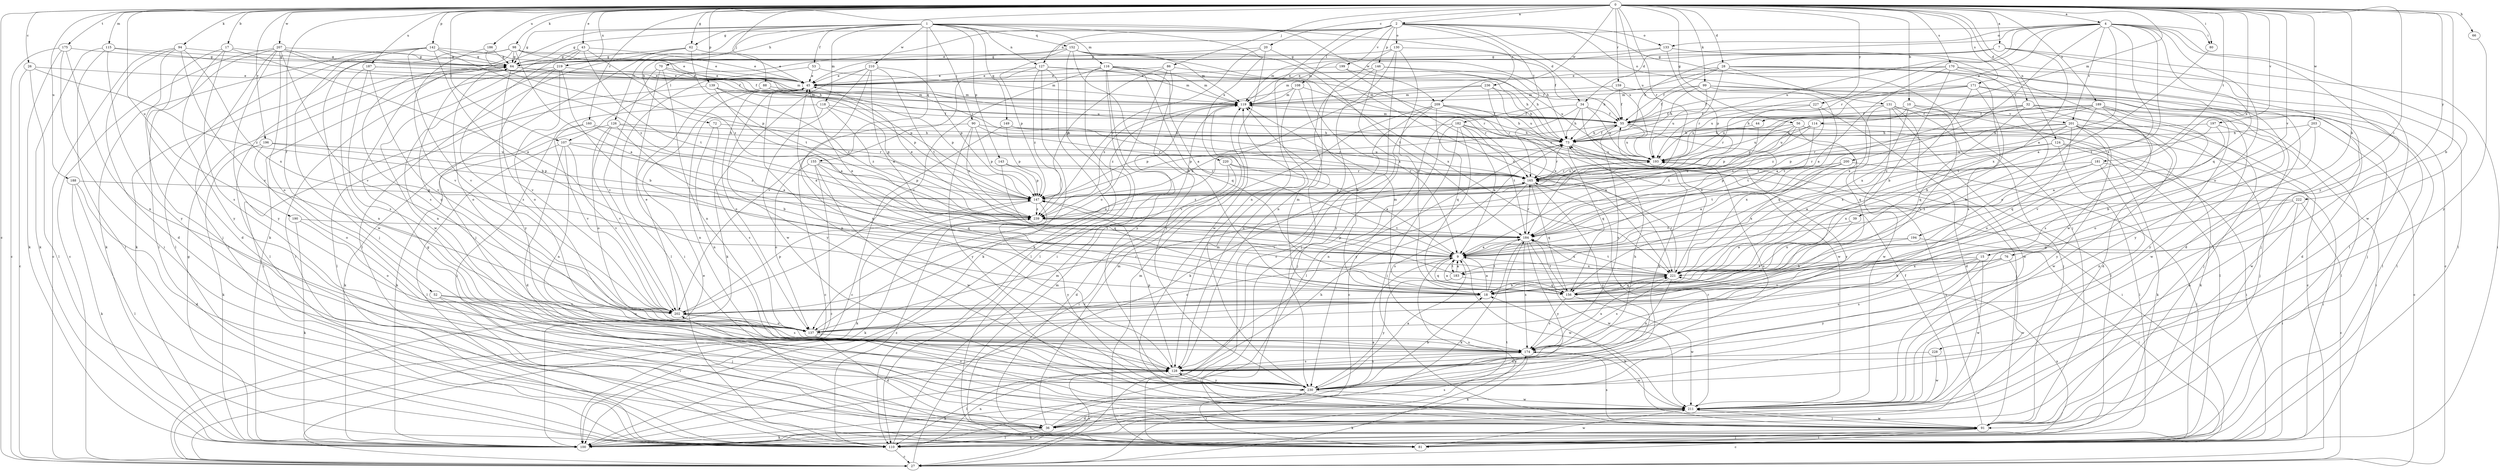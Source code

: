 strict digraph  {
0;
1;
2;
4;
7;
9;
10;
15;
17;
18;
20;
26;
27;
28;
32;
34;
36;
39;
43;
44;
45;
52;
53;
55;
56;
62;
64;
66;
70;
72;
73;
76;
80;
81;
86;
88;
90;
91;
94;
98;
99;
100;
107;
108;
110;
114;
115;
116;
118;
119;
124;
126;
127;
128;
130;
131;
133;
137;
139;
142;
143;
146;
147;
149;
152;
155;
156;
159;
160;
165;
170;
171;
174;
175;
181;
182;
183;
184;
186;
187;
188;
189;
190;
193;
194;
196;
197;
199;
200;
201;
202;
203;
207;
209;
210;
211;
219;
220;
221;
222;
227;
228;
230;
236;
239;
0 -> 2  [label=a];
0 -> 4  [label=a];
0 -> 7  [label=a];
0 -> 10  [label=b];
0 -> 15  [label=b];
0 -> 17  [label=b];
0 -> 18  [label=b];
0 -> 20  [label=c];
0 -> 26  [label=c];
0 -> 27  [label=c];
0 -> 28  [label=d];
0 -> 32  [label=d];
0 -> 39  [label=e];
0 -> 43  [label=e];
0 -> 52  [label=f];
0 -> 56  [label=g];
0 -> 62  [label=g];
0 -> 66  [label=h];
0 -> 76  [label=i];
0 -> 80  [label=i];
0 -> 86  [label=j];
0 -> 88  [label=j];
0 -> 94  [label=k];
0 -> 98  [label=k];
0 -> 99  [label=k];
0 -> 107  [label=l];
0 -> 114  [label=m];
0 -> 115  [label=m];
0 -> 124  [label=n];
0 -> 139  [label=p];
0 -> 142  [label=p];
0 -> 159  [label=r];
0 -> 160  [label=r];
0 -> 165  [label=r];
0 -> 170  [label=s];
0 -> 171  [label=s];
0 -> 175  [label=t];
0 -> 181  [label=t];
0 -> 186  [label=u];
0 -> 187  [label=u];
0 -> 188  [label=u];
0 -> 189  [label=u];
0 -> 190  [label=u];
0 -> 193  [label=u];
0 -> 194  [label=v];
0 -> 196  [label=v];
0 -> 197  [label=v];
0 -> 203  [label=w];
0 -> 207  [label=w];
0 -> 209  [label=w];
0 -> 219  [label=x];
0 -> 222  [label=y];
0 -> 227  [label=y];
1 -> 34  [label=d];
1 -> 53  [label=f];
1 -> 62  [label=g];
1 -> 64  [label=g];
1 -> 70  [label=h];
1 -> 72  [label=h];
1 -> 90  [label=j];
1 -> 100  [label=k];
1 -> 116  [label=m];
1 -> 118  [label=m];
1 -> 126  [label=n];
1 -> 127  [label=n];
1 -> 143  [label=p];
1 -> 149  [label=q];
1 -> 152  [label=q];
1 -> 155  [label=q];
1 -> 209  [label=w];
1 -> 210  [label=w];
1 -> 220  [label=x];
2 -> 64  [label=g];
2 -> 91  [label=j];
2 -> 107  [label=l];
2 -> 108  [label=l];
2 -> 127  [label=n];
2 -> 128  [label=n];
2 -> 130  [label=o];
2 -> 131  [label=o];
2 -> 133  [label=o];
2 -> 146  [label=p];
2 -> 182  [label=t];
2 -> 193  [label=u];
2 -> 199  [label=v];
2 -> 236  [label=z];
4 -> 9  [label=a];
4 -> 34  [label=d];
4 -> 44  [label=e];
4 -> 45  [label=e];
4 -> 80  [label=i];
4 -> 133  [label=o];
4 -> 137  [label=o];
4 -> 156  [label=q];
4 -> 165  [label=r];
4 -> 183  [label=t];
4 -> 193  [label=u];
4 -> 200  [label=v];
4 -> 201  [label=v];
4 -> 211  [label=w];
4 -> 221  [label=x];
4 -> 228  [label=y];
7 -> 64  [label=g];
7 -> 73  [label=h];
7 -> 81  [label=i];
7 -> 110  [label=l];
7 -> 119  [label=m];
7 -> 221  [label=x];
9 -> 27  [label=c];
9 -> 45  [label=e];
9 -> 137  [label=o];
9 -> 156  [label=q];
9 -> 183  [label=t];
9 -> 211  [label=w];
9 -> 221  [label=x];
10 -> 55  [label=f];
10 -> 110  [label=l];
10 -> 147  [label=p];
10 -> 156  [label=q];
10 -> 201  [label=v];
10 -> 202  [label=v];
15 -> 174  [label=s];
15 -> 183  [label=t];
15 -> 202  [label=v];
15 -> 211  [label=w];
15 -> 230  [label=y];
17 -> 9  [label=a];
17 -> 36  [label=d];
17 -> 64  [label=g];
17 -> 174  [label=s];
17 -> 230  [label=y];
18 -> 9  [label=a];
18 -> 119  [label=m];
18 -> 184  [label=t];
18 -> 202  [label=v];
20 -> 64  [label=g];
20 -> 211  [label=w];
20 -> 221  [label=x];
20 -> 239  [label=z];
26 -> 27  [label=c];
26 -> 45  [label=e];
26 -> 110  [label=l];
26 -> 239  [label=z];
27 -> 45  [label=e];
27 -> 119  [label=m];
28 -> 27  [label=c];
28 -> 45  [label=e];
28 -> 55  [label=f];
28 -> 73  [label=h];
28 -> 91  [label=j];
28 -> 165  [label=r];
28 -> 174  [label=s];
28 -> 221  [label=x];
32 -> 36  [label=d];
32 -> 55  [label=f];
32 -> 91  [label=j];
32 -> 110  [label=l];
32 -> 156  [label=q];
32 -> 184  [label=t];
32 -> 193  [label=u];
34 -> 55  [label=f];
34 -> 73  [label=h];
34 -> 110  [label=l];
34 -> 184  [label=t];
34 -> 193  [label=u];
34 -> 211  [label=w];
36 -> 9  [label=a];
36 -> 55  [label=f];
36 -> 100  [label=k];
36 -> 110  [label=l];
36 -> 119  [label=m];
36 -> 174  [label=s];
39 -> 184  [label=t];
39 -> 221  [label=x];
43 -> 45  [label=e];
43 -> 64  [label=g];
43 -> 174  [label=s];
43 -> 184  [label=t];
43 -> 211  [label=w];
43 -> 239  [label=z];
44 -> 73  [label=h];
44 -> 147  [label=p];
45 -> 119  [label=m];
45 -> 128  [label=n];
45 -> 137  [label=o];
45 -> 230  [label=y];
52 -> 81  [label=i];
52 -> 91  [label=j];
52 -> 137  [label=o];
52 -> 202  [label=v];
53 -> 45  [label=e];
53 -> 110  [label=l];
53 -> 119  [label=m];
55 -> 73  [label=h];
55 -> 91  [label=j];
55 -> 119  [label=m];
55 -> 147  [label=p];
55 -> 174  [label=s];
55 -> 193  [label=u];
55 -> 230  [label=y];
56 -> 9  [label=a];
56 -> 73  [label=h];
56 -> 100  [label=k];
56 -> 184  [label=t];
56 -> 193  [label=u];
56 -> 221  [label=x];
62 -> 45  [label=e];
62 -> 64  [label=g];
62 -> 91  [label=j];
62 -> 110  [label=l];
62 -> 184  [label=t];
64 -> 45  [label=e];
64 -> 110  [label=l];
64 -> 137  [label=o];
64 -> 147  [label=p];
64 -> 202  [label=v];
66 -> 230  [label=y];
70 -> 45  [label=e];
70 -> 81  [label=i];
70 -> 128  [label=n];
70 -> 193  [label=u];
70 -> 202  [label=v];
72 -> 73  [label=h];
72 -> 128  [label=n];
72 -> 174  [label=s];
73 -> 55  [label=f];
73 -> 81  [label=i];
73 -> 128  [label=n];
73 -> 156  [label=q];
73 -> 165  [label=r];
73 -> 193  [label=u];
76 -> 18  [label=b];
76 -> 174  [label=s];
76 -> 211  [label=w];
76 -> 221  [label=x];
80 -> 9  [label=a];
81 -> 91  [label=j];
81 -> 119  [label=m];
81 -> 211  [label=w];
86 -> 9  [label=a];
86 -> 45  [label=e];
86 -> 137  [label=o];
86 -> 147  [label=p];
86 -> 230  [label=y];
88 -> 110  [label=l];
88 -> 119  [label=m];
88 -> 147  [label=p];
90 -> 27  [label=c];
90 -> 73  [label=h];
90 -> 147  [label=p];
90 -> 165  [label=r];
90 -> 230  [label=y];
90 -> 239  [label=z];
91 -> 18  [label=b];
91 -> 27  [label=c];
91 -> 64  [label=g];
91 -> 81  [label=i];
91 -> 100  [label=k];
91 -> 174  [label=s];
91 -> 193  [label=u];
91 -> 211  [label=w];
94 -> 27  [label=c];
94 -> 36  [label=d];
94 -> 64  [label=g];
94 -> 91  [label=j];
94 -> 202  [label=v];
94 -> 221  [label=x];
98 -> 9  [label=a];
98 -> 45  [label=e];
98 -> 64  [label=g];
98 -> 100  [label=k];
98 -> 110  [label=l];
98 -> 119  [label=m];
98 -> 165  [label=r];
98 -> 174  [label=s];
99 -> 9  [label=a];
99 -> 55  [label=f];
99 -> 73  [label=h];
99 -> 110  [label=l];
99 -> 119  [label=m];
99 -> 193  [label=u];
99 -> 230  [label=y];
100 -> 64  [label=g];
100 -> 73  [label=h];
100 -> 184  [label=t];
100 -> 221  [label=x];
107 -> 36  [label=d];
107 -> 110  [label=l];
107 -> 128  [label=n];
107 -> 193  [label=u];
107 -> 202  [label=v];
107 -> 239  [label=z];
108 -> 18  [label=b];
108 -> 119  [label=m];
108 -> 128  [label=n];
108 -> 165  [label=r];
108 -> 239  [label=z];
110 -> 27  [label=c];
110 -> 119  [label=m];
110 -> 128  [label=n];
110 -> 239  [label=z];
114 -> 73  [label=h];
114 -> 184  [label=t];
114 -> 193  [label=u];
114 -> 211  [label=w];
114 -> 239  [label=z];
115 -> 55  [label=f];
115 -> 64  [label=g];
115 -> 100  [label=k];
115 -> 110  [label=l];
115 -> 230  [label=y];
116 -> 9  [label=a];
116 -> 45  [label=e];
116 -> 73  [label=h];
116 -> 81  [label=i];
116 -> 110  [label=l];
116 -> 119  [label=m];
116 -> 156  [label=q];
116 -> 202  [label=v];
116 -> 230  [label=y];
118 -> 55  [label=f];
118 -> 81  [label=i];
118 -> 128  [label=n];
118 -> 147  [label=p];
118 -> 239  [label=z];
119 -> 55  [label=f];
119 -> 239  [label=z];
124 -> 81  [label=i];
124 -> 100  [label=k];
124 -> 110  [label=l];
124 -> 165  [label=r];
124 -> 193  [label=u];
126 -> 18  [label=b];
126 -> 73  [label=h];
126 -> 100  [label=k];
126 -> 137  [label=o];
126 -> 165  [label=r];
126 -> 202  [label=v];
127 -> 45  [label=e];
127 -> 100  [label=k];
127 -> 110  [label=l];
127 -> 119  [label=m];
127 -> 165  [label=r];
127 -> 202  [label=v];
127 -> 239  [label=z];
128 -> 27  [label=c];
128 -> 73  [label=h];
128 -> 110  [label=l];
128 -> 147  [label=p];
128 -> 174  [label=s];
128 -> 193  [label=u];
128 -> 230  [label=y];
130 -> 18  [label=b];
130 -> 27  [label=c];
130 -> 55  [label=f];
130 -> 64  [label=g];
130 -> 81  [label=i];
130 -> 128  [label=n];
131 -> 27  [label=c];
131 -> 36  [label=d];
131 -> 55  [label=f];
131 -> 91  [label=j];
131 -> 110  [label=l];
131 -> 156  [label=q];
131 -> 211  [label=w];
133 -> 64  [label=g];
133 -> 110  [label=l];
133 -> 119  [label=m];
133 -> 147  [label=p];
133 -> 211  [label=w];
137 -> 36  [label=d];
137 -> 64  [label=g];
137 -> 165  [label=r];
137 -> 174  [label=s];
139 -> 9  [label=a];
139 -> 110  [label=l];
139 -> 119  [label=m];
139 -> 147  [label=p];
139 -> 239  [label=z];
142 -> 18  [label=b];
142 -> 45  [label=e];
142 -> 64  [label=g];
142 -> 91  [label=j];
142 -> 100  [label=k];
142 -> 202  [label=v];
142 -> 211  [label=w];
142 -> 239  [label=z];
143 -> 147  [label=p];
143 -> 156  [label=q];
143 -> 165  [label=r];
146 -> 45  [label=e];
146 -> 55  [label=f];
146 -> 73  [label=h];
146 -> 91  [label=j];
146 -> 230  [label=y];
147 -> 73  [label=h];
147 -> 100  [label=k];
147 -> 230  [label=y];
147 -> 239  [label=z];
149 -> 27  [label=c];
149 -> 73  [label=h];
149 -> 147  [label=p];
149 -> 165  [label=r];
152 -> 18  [label=b];
152 -> 64  [label=g];
152 -> 73  [label=h];
152 -> 100  [label=k];
152 -> 147  [label=p];
152 -> 184  [label=t];
152 -> 221  [label=x];
155 -> 27  [label=c];
155 -> 137  [label=o];
155 -> 147  [label=p];
155 -> 156  [label=q];
155 -> 165  [label=r];
155 -> 211  [label=w];
156 -> 9  [label=a];
156 -> 119  [label=m];
156 -> 174  [label=s];
156 -> 184  [label=t];
156 -> 211  [label=w];
156 -> 221  [label=x];
159 -> 55  [label=f];
159 -> 91  [label=j];
159 -> 119  [label=m];
160 -> 9  [label=a];
160 -> 73  [label=h];
160 -> 100  [label=k];
160 -> 202  [label=v];
165 -> 147  [label=p];
165 -> 156  [label=q];
165 -> 174  [label=s];
165 -> 193  [label=u];
165 -> 230  [label=y];
165 -> 239  [label=z];
170 -> 9  [label=a];
170 -> 18  [label=b];
170 -> 36  [label=d];
170 -> 45  [label=e];
170 -> 91  [label=j];
170 -> 119  [label=m];
170 -> 137  [label=o];
171 -> 18  [label=b];
171 -> 36  [label=d];
171 -> 55  [label=f];
171 -> 110  [label=l];
171 -> 119  [label=m];
171 -> 193  [label=u];
171 -> 221  [label=x];
174 -> 100  [label=k];
174 -> 128  [label=n];
174 -> 211  [label=w];
174 -> 221  [label=x];
175 -> 27  [label=c];
175 -> 64  [label=g];
175 -> 81  [label=i];
175 -> 100  [label=k];
175 -> 128  [label=n];
181 -> 9  [label=a];
181 -> 81  [label=i];
181 -> 128  [label=n];
181 -> 165  [label=r];
181 -> 221  [label=x];
182 -> 9  [label=a];
182 -> 27  [label=c];
182 -> 73  [label=h];
182 -> 91  [label=j];
182 -> 147  [label=p];
182 -> 184  [label=t];
182 -> 193  [label=u];
182 -> 230  [label=y];
183 -> 9  [label=a];
183 -> 147  [label=p];
183 -> 156  [label=q];
183 -> 230  [label=y];
184 -> 9  [label=a];
184 -> 100  [label=k];
184 -> 165  [label=r];
184 -> 174  [label=s];
184 -> 211  [label=w];
184 -> 221  [label=x];
184 -> 230  [label=y];
186 -> 64  [label=g];
186 -> 147  [label=p];
186 -> 202  [label=v];
187 -> 45  [label=e];
187 -> 119  [label=m];
187 -> 128  [label=n];
187 -> 174  [label=s];
187 -> 202  [label=v];
188 -> 36  [label=d];
188 -> 100  [label=k];
188 -> 110  [label=l];
188 -> 147  [label=p];
189 -> 18  [label=b];
189 -> 55  [label=f];
189 -> 73  [label=h];
189 -> 174  [label=s];
189 -> 193  [label=u];
189 -> 202  [label=v];
189 -> 211  [label=w];
189 -> 230  [label=y];
189 -> 239  [label=z];
190 -> 100  [label=k];
190 -> 137  [label=o];
190 -> 184  [label=t];
193 -> 165  [label=r];
194 -> 9  [label=a];
194 -> 18  [label=b];
194 -> 81  [label=i];
196 -> 100  [label=k];
196 -> 137  [label=o];
196 -> 147  [label=p];
196 -> 193  [label=u];
197 -> 9  [label=a];
197 -> 73  [label=h];
197 -> 81  [label=i];
197 -> 239  [label=z];
199 -> 45  [label=e];
199 -> 193  [label=u];
199 -> 221  [label=x];
200 -> 9  [label=a];
200 -> 110  [label=l];
200 -> 147  [label=p];
200 -> 165  [label=r];
200 -> 184  [label=t];
200 -> 221  [label=x];
201 -> 73  [label=h];
201 -> 91  [label=j];
201 -> 137  [label=o];
201 -> 147  [label=p];
201 -> 156  [label=q];
201 -> 165  [label=r];
201 -> 211  [label=w];
201 -> 221  [label=x];
201 -> 230  [label=y];
202 -> 45  [label=e];
202 -> 137  [label=o];
202 -> 147  [label=p];
202 -> 174  [label=s];
203 -> 18  [label=b];
203 -> 27  [label=c];
203 -> 73  [label=h];
203 -> 137  [label=o];
207 -> 27  [label=c];
207 -> 55  [label=f];
207 -> 64  [label=g];
207 -> 73  [label=h];
207 -> 81  [label=i];
207 -> 110  [label=l];
207 -> 137  [label=o];
207 -> 202  [label=v];
207 -> 230  [label=y];
209 -> 55  [label=f];
209 -> 73  [label=h];
209 -> 91  [label=j];
209 -> 100  [label=k];
209 -> 156  [label=q];
209 -> 202  [label=v];
209 -> 221  [label=x];
210 -> 9  [label=a];
210 -> 45  [label=e];
210 -> 100  [label=k];
210 -> 128  [label=n];
210 -> 147  [label=p];
210 -> 184  [label=t];
210 -> 211  [label=w];
211 -> 36  [label=d];
211 -> 91  [label=j];
211 -> 100  [label=k];
211 -> 128  [label=n];
211 -> 165  [label=r];
211 -> 202  [label=v];
219 -> 18  [label=b];
219 -> 45  [label=e];
219 -> 110  [label=l];
219 -> 128  [label=n];
219 -> 137  [label=o];
219 -> 230  [label=y];
220 -> 9  [label=a];
220 -> 36  [label=d];
220 -> 81  [label=i];
220 -> 165  [label=r];
221 -> 18  [label=b];
221 -> 45  [label=e];
221 -> 128  [label=n];
221 -> 156  [label=q];
221 -> 165  [label=r];
221 -> 174  [label=s];
221 -> 184  [label=t];
222 -> 27  [label=c];
222 -> 81  [label=i];
222 -> 128  [label=n];
222 -> 156  [label=q];
222 -> 239  [label=z];
227 -> 55  [label=f];
227 -> 165  [label=r];
227 -> 184  [label=t];
227 -> 211  [label=w];
228 -> 128  [label=n];
228 -> 211  [label=w];
230 -> 9  [label=a];
230 -> 18  [label=b];
230 -> 73  [label=h];
230 -> 81  [label=i];
230 -> 100  [label=k];
230 -> 119  [label=m];
230 -> 211  [label=w];
236 -> 73  [label=h];
236 -> 119  [label=m];
236 -> 137  [label=o];
236 -> 165  [label=r];
236 -> 193  [label=u];
239 -> 45  [label=e];
239 -> 100  [label=k];
239 -> 184  [label=t];
}

